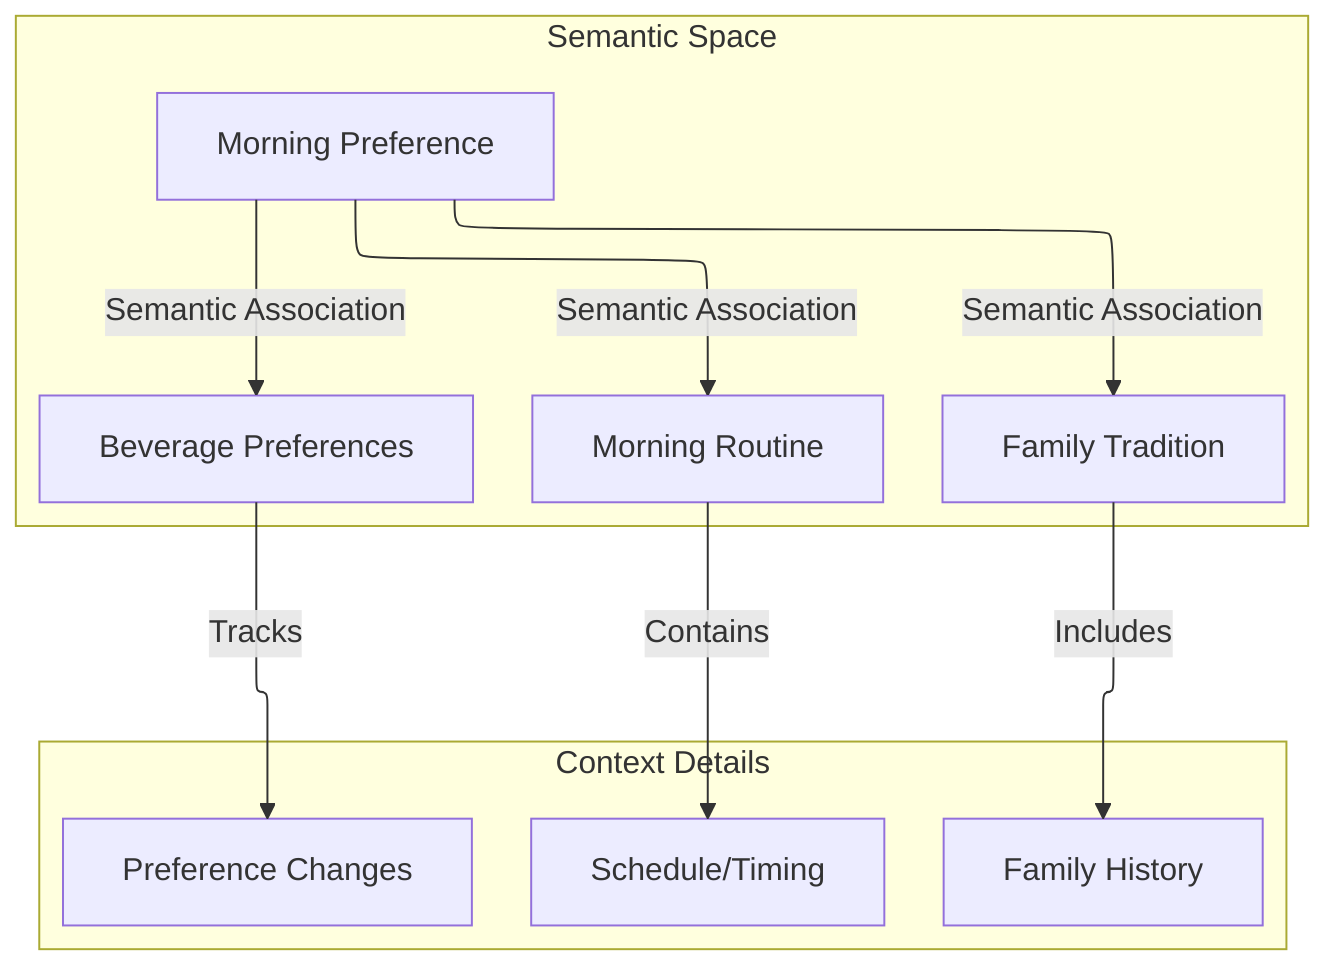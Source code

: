 ---
config:
  layout: elk
---
graph TD
    MP[Morning Preference] -->|Semantic Association| MR[Morning Routine]
    MP -->|Semantic Association| FT[Family Tradition]
    MP -->|Semantic Association| BP[Beverage Preferences]

    MR -->|Contains| ST[Schedule/Timing]
    FT -->|Includes| FH[Family History]
    BP -->|Tracks| PC[Preference Changes]

    subgraph "Semantic Space"
        MP
        MR
        FT
        BP
    end

    subgraph "Context Details"
        ST
        FH
        PC
    end